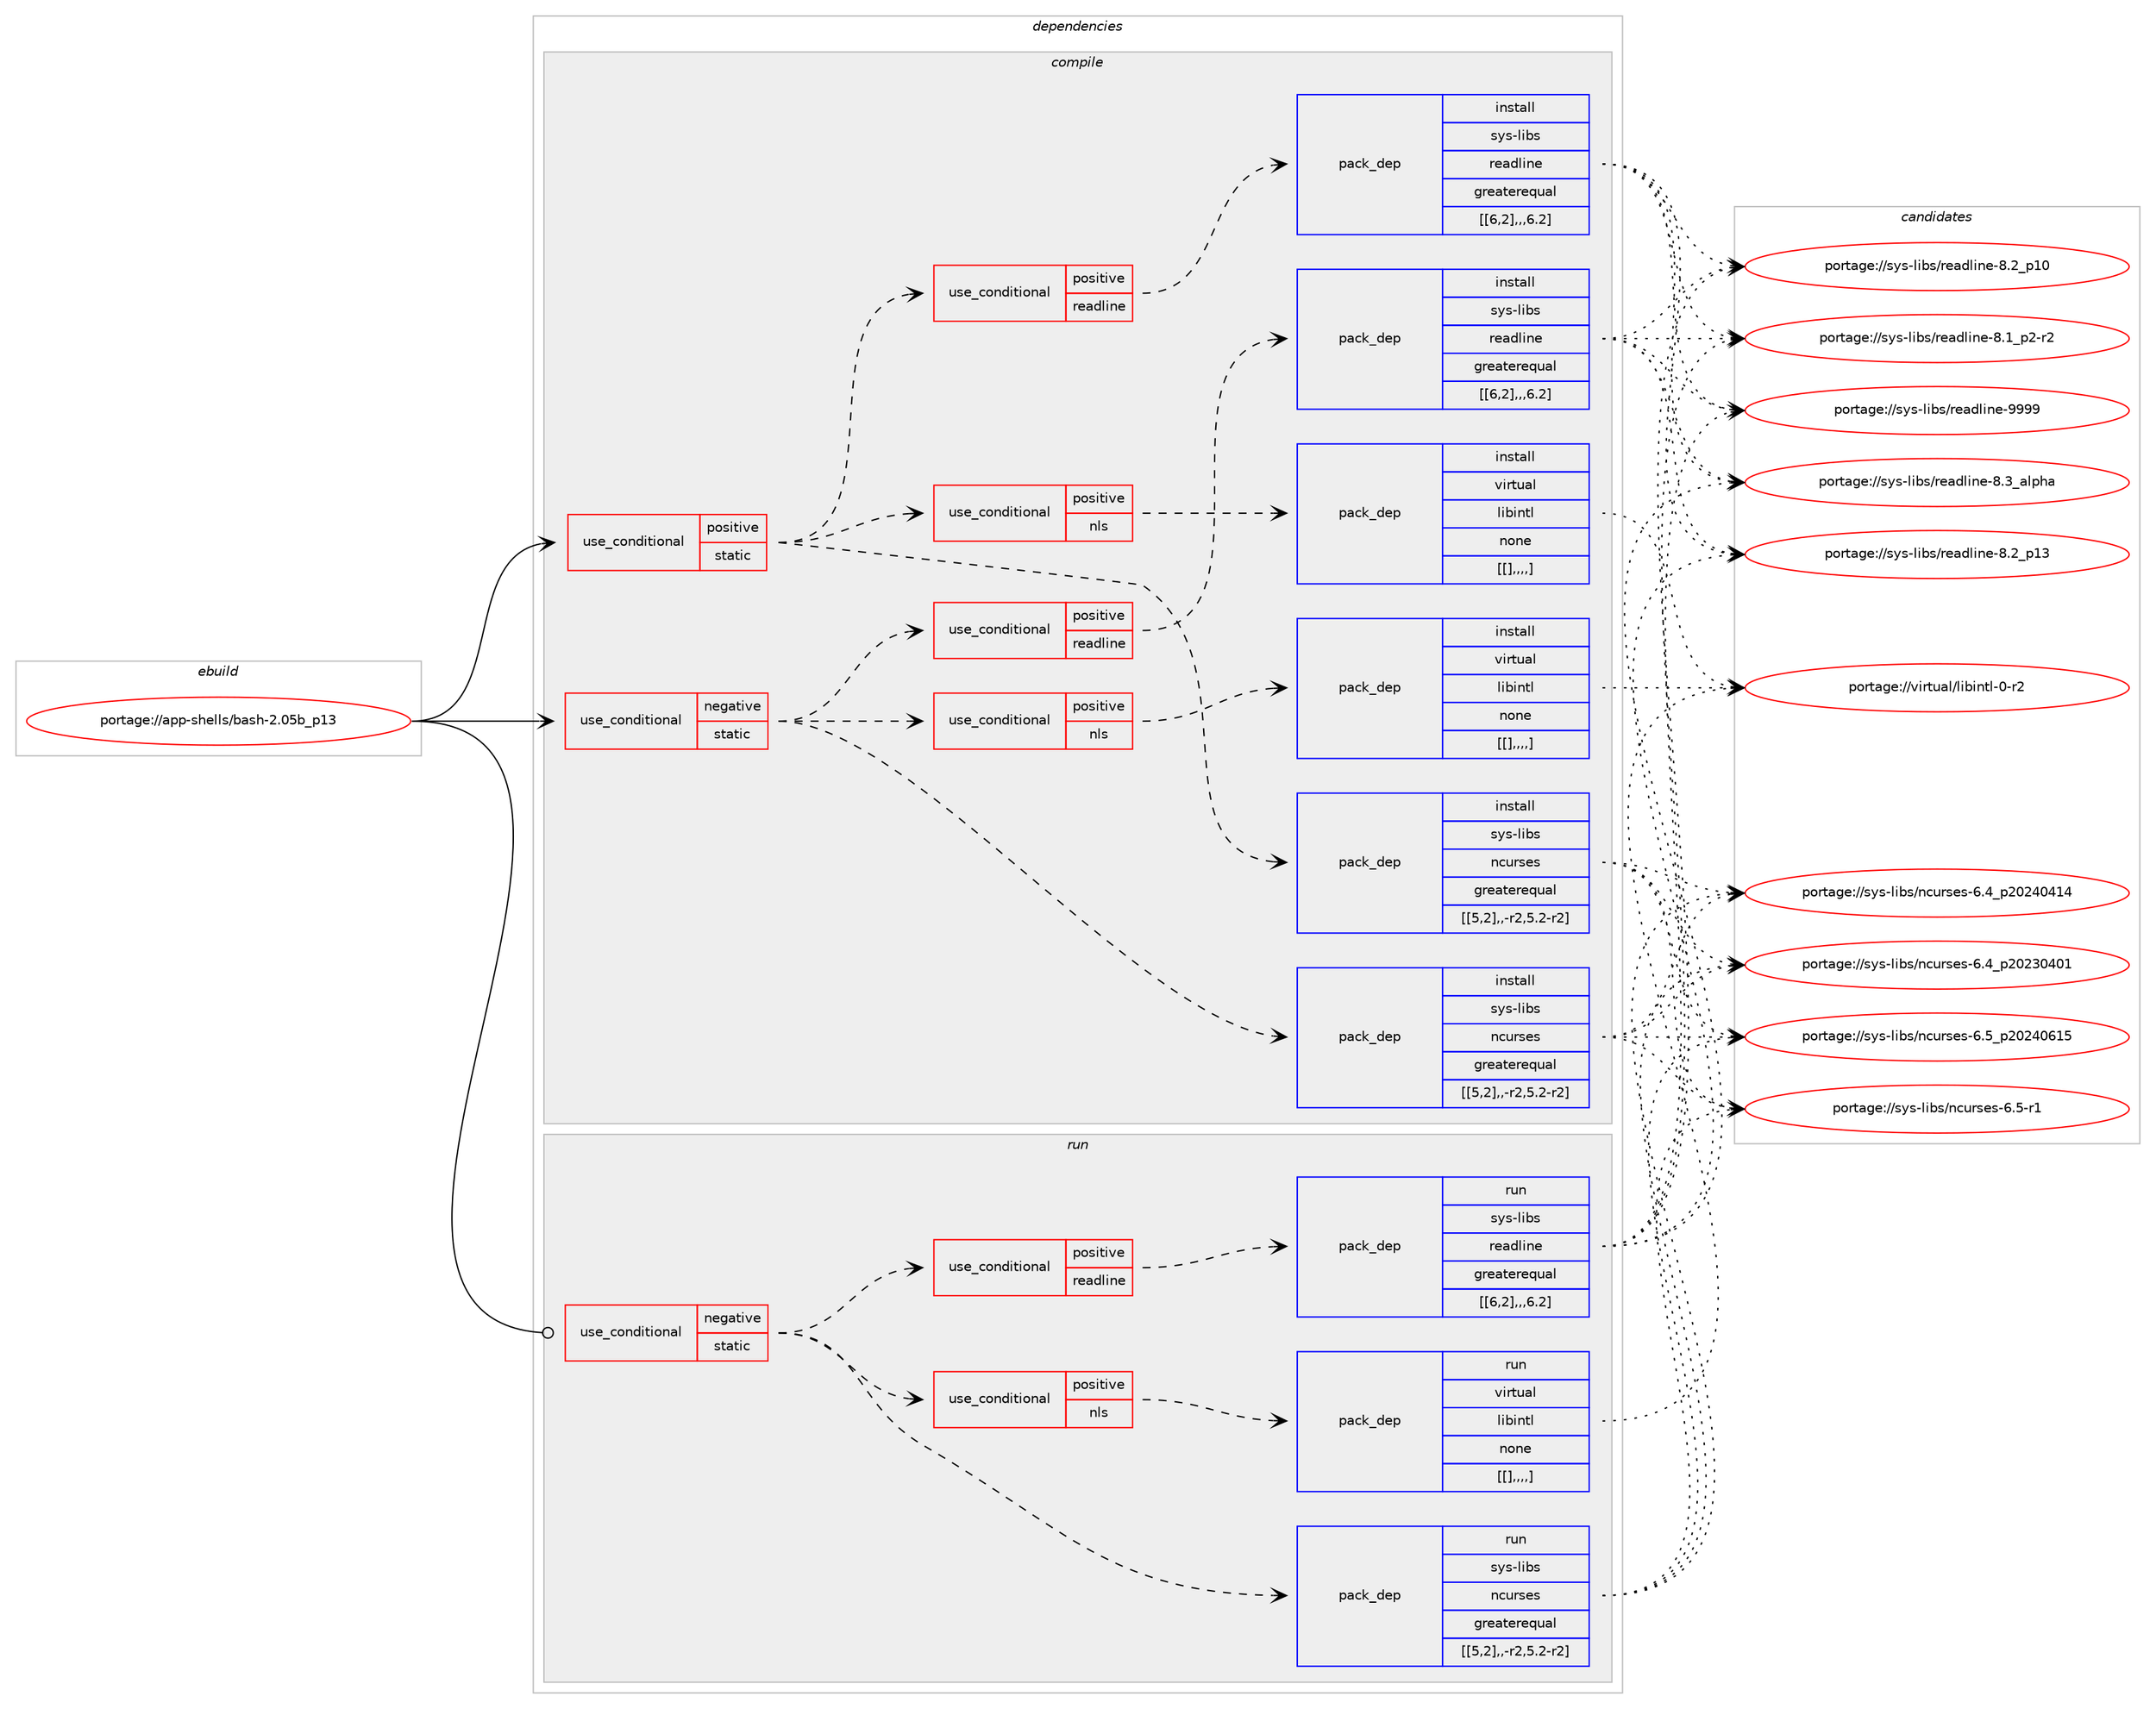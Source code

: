 digraph prolog {

# *************
# Graph options
# *************

newrank=true;
concentrate=true;
compound=true;
graph [rankdir=LR,fontname=Helvetica,fontsize=10,ranksep=1.5];#, ranksep=2.5, nodesep=0.2];
edge  [arrowhead=vee];
node  [fontname=Helvetica,fontsize=10];

# **********
# The ebuild
# **********

subgraph cluster_leftcol {
color=gray;
label=<<i>ebuild</i>>;
id [label="portage://app-shells/bash-2.05b_p13", color=red, width=4, href="../app-shells/bash-2.05b_p13.svg"];
}

# ****************
# The dependencies
# ****************

subgraph cluster_midcol {
color=gray;
label=<<i>dependencies</i>>;
subgraph cluster_compile {
fillcolor="#eeeeee";
style=filled;
label=<<i>compile</i>>;
subgraph cond14744 {
dependency52208 [label=<<TABLE BORDER="0" CELLBORDER="1" CELLSPACING="0" CELLPADDING="4"><TR><TD ROWSPAN="3" CELLPADDING="10">use_conditional</TD></TR><TR><TD>negative</TD></TR><TR><TD>static</TD></TR></TABLE>>, shape=none, color=red];
subgraph pack36988 {
dependency52209 [label=<<TABLE BORDER="0" CELLBORDER="1" CELLSPACING="0" CELLPADDING="4" WIDTH="220"><TR><TD ROWSPAN="6" CELLPADDING="30">pack_dep</TD></TR><TR><TD WIDTH="110">install</TD></TR><TR><TD>sys-libs</TD></TR><TR><TD>ncurses</TD></TR><TR><TD>greaterequal</TD></TR><TR><TD>[[5,2],,-r2,5.2-r2]</TD></TR></TABLE>>, shape=none, color=blue];
}
dependency52208:e -> dependency52209:w [weight=20,style="dashed",arrowhead="vee"];
subgraph cond14745 {
dependency52210 [label=<<TABLE BORDER="0" CELLBORDER="1" CELLSPACING="0" CELLPADDING="4"><TR><TD ROWSPAN="3" CELLPADDING="10">use_conditional</TD></TR><TR><TD>positive</TD></TR><TR><TD>nls</TD></TR></TABLE>>, shape=none, color=red];
subgraph pack36989 {
dependency52211 [label=<<TABLE BORDER="0" CELLBORDER="1" CELLSPACING="0" CELLPADDING="4" WIDTH="220"><TR><TD ROWSPAN="6" CELLPADDING="30">pack_dep</TD></TR><TR><TD WIDTH="110">install</TD></TR><TR><TD>virtual</TD></TR><TR><TD>libintl</TD></TR><TR><TD>none</TD></TR><TR><TD>[[],,,,]</TD></TR></TABLE>>, shape=none, color=blue];
}
dependency52210:e -> dependency52211:w [weight=20,style="dashed",arrowhead="vee"];
}
dependency52208:e -> dependency52210:w [weight=20,style="dashed",arrowhead="vee"];
subgraph cond14746 {
dependency52212 [label=<<TABLE BORDER="0" CELLBORDER="1" CELLSPACING="0" CELLPADDING="4"><TR><TD ROWSPAN="3" CELLPADDING="10">use_conditional</TD></TR><TR><TD>positive</TD></TR><TR><TD>readline</TD></TR></TABLE>>, shape=none, color=red];
subgraph pack36990 {
dependency52213 [label=<<TABLE BORDER="0" CELLBORDER="1" CELLSPACING="0" CELLPADDING="4" WIDTH="220"><TR><TD ROWSPAN="6" CELLPADDING="30">pack_dep</TD></TR><TR><TD WIDTH="110">install</TD></TR><TR><TD>sys-libs</TD></TR><TR><TD>readline</TD></TR><TR><TD>greaterequal</TD></TR><TR><TD>[[6,2],,,6.2]</TD></TR></TABLE>>, shape=none, color=blue];
}
dependency52212:e -> dependency52213:w [weight=20,style="dashed",arrowhead="vee"];
}
dependency52208:e -> dependency52212:w [weight=20,style="dashed",arrowhead="vee"];
}
id:e -> dependency52208:w [weight=20,style="solid",arrowhead="vee"];
subgraph cond14747 {
dependency52214 [label=<<TABLE BORDER="0" CELLBORDER="1" CELLSPACING="0" CELLPADDING="4"><TR><TD ROWSPAN="3" CELLPADDING="10">use_conditional</TD></TR><TR><TD>positive</TD></TR><TR><TD>static</TD></TR></TABLE>>, shape=none, color=red];
subgraph pack36991 {
dependency52215 [label=<<TABLE BORDER="0" CELLBORDER="1" CELLSPACING="0" CELLPADDING="4" WIDTH="220"><TR><TD ROWSPAN="6" CELLPADDING="30">pack_dep</TD></TR><TR><TD WIDTH="110">install</TD></TR><TR><TD>sys-libs</TD></TR><TR><TD>ncurses</TD></TR><TR><TD>greaterequal</TD></TR><TR><TD>[[5,2],,-r2,5.2-r2]</TD></TR></TABLE>>, shape=none, color=blue];
}
dependency52214:e -> dependency52215:w [weight=20,style="dashed",arrowhead="vee"];
subgraph cond14748 {
dependency52216 [label=<<TABLE BORDER="0" CELLBORDER="1" CELLSPACING="0" CELLPADDING="4"><TR><TD ROWSPAN="3" CELLPADDING="10">use_conditional</TD></TR><TR><TD>positive</TD></TR><TR><TD>nls</TD></TR></TABLE>>, shape=none, color=red];
subgraph pack36992 {
dependency52217 [label=<<TABLE BORDER="0" CELLBORDER="1" CELLSPACING="0" CELLPADDING="4" WIDTH="220"><TR><TD ROWSPAN="6" CELLPADDING="30">pack_dep</TD></TR><TR><TD WIDTH="110">install</TD></TR><TR><TD>virtual</TD></TR><TR><TD>libintl</TD></TR><TR><TD>none</TD></TR><TR><TD>[[],,,,]</TD></TR></TABLE>>, shape=none, color=blue];
}
dependency52216:e -> dependency52217:w [weight=20,style="dashed",arrowhead="vee"];
}
dependency52214:e -> dependency52216:w [weight=20,style="dashed",arrowhead="vee"];
subgraph cond14749 {
dependency52218 [label=<<TABLE BORDER="0" CELLBORDER="1" CELLSPACING="0" CELLPADDING="4"><TR><TD ROWSPAN="3" CELLPADDING="10">use_conditional</TD></TR><TR><TD>positive</TD></TR><TR><TD>readline</TD></TR></TABLE>>, shape=none, color=red];
subgraph pack36993 {
dependency52219 [label=<<TABLE BORDER="0" CELLBORDER="1" CELLSPACING="0" CELLPADDING="4" WIDTH="220"><TR><TD ROWSPAN="6" CELLPADDING="30">pack_dep</TD></TR><TR><TD WIDTH="110">install</TD></TR><TR><TD>sys-libs</TD></TR><TR><TD>readline</TD></TR><TR><TD>greaterequal</TD></TR><TR><TD>[[6,2],,,6.2]</TD></TR></TABLE>>, shape=none, color=blue];
}
dependency52218:e -> dependency52219:w [weight=20,style="dashed",arrowhead="vee"];
}
dependency52214:e -> dependency52218:w [weight=20,style="dashed",arrowhead="vee"];
}
id:e -> dependency52214:w [weight=20,style="solid",arrowhead="vee"];
}
subgraph cluster_compileandrun {
fillcolor="#eeeeee";
style=filled;
label=<<i>compile and run</i>>;
}
subgraph cluster_run {
fillcolor="#eeeeee";
style=filled;
label=<<i>run</i>>;
subgraph cond14750 {
dependency52220 [label=<<TABLE BORDER="0" CELLBORDER="1" CELLSPACING="0" CELLPADDING="4"><TR><TD ROWSPAN="3" CELLPADDING="10">use_conditional</TD></TR><TR><TD>negative</TD></TR><TR><TD>static</TD></TR></TABLE>>, shape=none, color=red];
subgraph pack36994 {
dependency52221 [label=<<TABLE BORDER="0" CELLBORDER="1" CELLSPACING="0" CELLPADDING="4" WIDTH="220"><TR><TD ROWSPAN="6" CELLPADDING="30">pack_dep</TD></TR><TR><TD WIDTH="110">run</TD></TR><TR><TD>sys-libs</TD></TR><TR><TD>ncurses</TD></TR><TR><TD>greaterequal</TD></TR><TR><TD>[[5,2],,-r2,5.2-r2]</TD></TR></TABLE>>, shape=none, color=blue];
}
dependency52220:e -> dependency52221:w [weight=20,style="dashed",arrowhead="vee"];
subgraph cond14751 {
dependency52222 [label=<<TABLE BORDER="0" CELLBORDER="1" CELLSPACING="0" CELLPADDING="4"><TR><TD ROWSPAN="3" CELLPADDING="10">use_conditional</TD></TR><TR><TD>positive</TD></TR><TR><TD>nls</TD></TR></TABLE>>, shape=none, color=red];
subgraph pack36995 {
dependency52223 [label=<<TABLE BORDER="0" CELLBORDER="1" CELLSPACING="0" CELLPADDING="4" WIDTH="220"><TR><TD ROWSPAN="6" CELLPADDING="30">pack_dep</TD></TR><TR><TD WIDTH="110">run</TD></TR><TR><TD>virtual</TD></TR><TR><TD>libintl</TD></TR><TR><TD>none</TD></TR><TR><TD>[[],,,,]</TD></TR></TABLE>>, shape=none, color=blue];
}
dependency52222:e -> dependency52223:w [weight=20,style="dashed",arrowhead="vee"];
}
dependency52220:e -> dependency52222:w [weight=20,style="dashed",arrowhead="vee"];
subgraph cond14752 {
dependency52224 [label=<<TABLE BORDER="0" CELLBORDER="1" CELLSPACING="0" CELLPADDING="4"><TR><TD ROWSPAN="3" CELLPADDING="10">use_conditional</TD></TR><TR><TD>positive</TD></TR><TR><TD>readline</TD></TR></TABLE>>, shape=none, color=red];
subgraph pack36996 {
dependency52225 [label=<<TABLE BORDER="0" CELLBORDER="1" CELLSPACING="0" CELLPADDING="4" WIDTH="220"><TR><TD ROWSPAN="6" CELLPADDING="30">pack_dep</TD></TR><TR><TD WIDTH="110">run</TD></TR><TR><TD>sys-libs</TD></TR><TR><TD>readline</TD></TR><TR><TD>greaterequal</TD></TR><TR><TD>[[6,2],,,6.2]</TD></TR></TABLE>>, shape=none, color=blue];
}
dependency52224:e -> dependency52225:w [weight=20,style="dashed",arrowhead="vee"];
}
dependency52220:e -> dependency52224:w [weight=20,style="dashed",arrowhead="vee"];
}
id:e -> dependency52220:w [weight=20,style="solid",arrowhead="odot"];
}
}

# **************
# The candidates
# **************

subgraph cluster_choices {
rank=same;
color=gray;
label=<<i>candidates</i>>;

subgraph choice36988 {
color=black;
nodesep=1;
choice1151211154510810598115471109911711411510111545544653951125048505248544953 [label="portage://sys-libs/ncurses-6.5_p20240615", color=red, width=4,href="../sys-libs/ncurses-6.5_p20240615.svg"];
choice11512111545108105981154711099117114115101115455446534511449 [label="portage://sys-libs/ncurses-6.5-r1", color=red, width=4,href="../sys-libs/ncurses-6.5-r1.svg"];
choice1151211154510810598115471109911711411510111545544652951125048505248524952 [label="portage://sys-libs/ncurses-6.4_p20240414", color=red, width=4,href="../sys-libs/ncurses-6.4_p20240414.svg"];
choice1151211154510810598115471109911711411510111545544652951125048505148524849 [label="portage://sys-libs/ncurses-6.4_p20230401", color=red, width=4,href="../sys-libs/ncurses-6.4_p20230401.svg"];
dependency52209:e -> choice1151211154510810598115471109911711411510111545544653951125048505248544953:w [style=dotted,weight="100"];
dependency52209:e -> choice11512111545108105981154711099117114115101115455446534511449:w [style=dotted,weight="100"];
dependency52209:e -> choice1151211154510810598115471109911711411510111545544652951125048505248524952:w [style=dotted,weight="100"];
dependency52209:e -> choice1151211154510810598115471109911711411510111545544652951125048505148524849:w [style=dotted,weight="100"];
}
subgraph choice36989 {
color=black;
nodesep=1;
choice11810511411611797108471081059810511011610845484511450 [label="portage://virtual/libintl-0-r2", color=red, width=4,href="../virtual/libintl-0-r2.svg"];
dependency52211:e -> choice11810511411611797108471081059810511011610845484511450:w [style=dotted,weight="100"];
}
subgraph choice36990 {
color=black;
nodesep=1;
choice115121115451081059811547114101971001081051101014557575757 [label="portage://sys-libs/readline-9999", color=red, width=4,href="../sys-libs/readline-9999.svg"];
choice1151211154510810598115471141019710010810511010145564651959710811210497 [label="portage://sys-libs/readline-8.3_alpha", color=red, width=4,href="../sys-libs/readline-8.3_alpha.svg"];
choice1151211154510810598115471141019710010810511010145564650951124951 [label="portage://sys-libs/readline-8.2_p13", color=red, width=4,href="../sys-libs/readline-8.2_p13.svg"];
choice1151211154510810598115471141019710010810511010145564650951124948 [label="portage://sys-libs/readline-8.2_p10", color=red, width=4,href="../sys-libs/readline-8.2_p10.svg"];
choice115121115451081059811547114101971001081051101014556464995112504511450 [label="portage://sys-libs/readline-8.1_p2-r2", color=red, width=4,href="../sys-libs/readline-8.1_p2-r2.svg"];
dependency52213:e -> choice115121115451081059811547114101971001081051101014557575757:w [style=dotted,weight="100"];
dependency52213:e -> choice1151211154510810598115471141019710010810511010145564651959710811210497:w [style=dotted,weight="100"];
dependency52213:e -> choice1151211154510810598115471141019710010810511010145564650951124951:w [style=dotted,weight="100"];
dependency52213:e -> choice1151211154510810598115471141019710010810511010145564650951124948:w [style=dotted,weight="100"];
dependency52213:e -> choice115121115451081059811547114101971001081051101014556464995112504511450:w [style=dotted,weight="100"];
}
subgraph choice36991 {
color=black;
nodesep=1;
choice1151211154510810598115471109911711411510111545544653951125048505248544953 [label="portage://sys-libs/ncurses-6.5_p20240615", color=red, width=4,href="../sys-libs/ncurses-6.5_p20240615.svg"];
choice11512111545108105981154711099117114115101115455446534511449 [label="portage://sys-libs/ncurses-6.5-r1", color=red, width=4,href="../sys-libs/ncurses-6.5-r1.svg"];
choice1151211154510810598115471109911711411510111545544652951125048505248524952 [label="portage://sys-libs/ncurses-6.4_p20240414", color=red, width=4,href="../sys-libs/ncurses-6.4_p20240414.svg"];
choice1151211154510810598115471109911711411510111545544652951125048505148524849 [label="portage://sys-libs/ncurses-6.4_p20230401", color=red, width=4,href="../sys-libs/ncurses-6.4_p20230401.svg"];
dependency52215:e -> choice1151211154510810598115471109911711411510111545544653951125048505248544953:w [style=dotted,weight="100"];
dependency52215:e -> choice11512111545108105981154711099117114115101115455446534511449:w [style=dotted,weight="100"];
dependency52215:e -> choice1151211154510810598115471109911711411510111545544652951125048505248524952:w [style=dotted,weight="100"];
dependency52215:e -> choice1151211154510810598115471109911711411510111545544652951125048505148524849:w [style=dotted,weight="100"];
}
subgraph choice36992 {
color=black;
nodesep=1;
choice11810511411611797108471081059810511011610845484511450 [label="portage://virtual/libintl-0-r2", color=red, width=4,href="../virtual/libintl-0-r2.svg"];
dependency52217:e -> choice11810511411611797108471081059810511011610845484511450:w [style=dotted,weight="100"];
}
subgraph choice36993 {
color=black;
nodesep=1;
choice115121115451081059811547114101971001081051101014557575757 [label="portage://sys-libs/readline-9999", color=red, width=4,href="../sys-libs/readline-9999.svg"];
choice1151211154510810598115471141019710010810511010145564651959710811210497 [label="portage://sys-libs/readline-8.3_alpha", color=red, width=4,href="../sys-libs/readline-8.3_alpha.svg"];
choice1151211154510810598115471141019710010810511010145564650951124951 [label="portage://sys-libs/readline-8.2_p13", color=red, width=4,href="../sys-libs/readline-8.2_p13.svg"];
choice1151211154510810598115471141019710010810511010145564650951124948 [label="portage://sys-libs/readline-8.2_p10", color=red, width=4,href="../sys-libs/readline-8.2_p10.svg"];
choice115121115451081059811547114101971001081051101014556464995112504511450 [label="portage://sys-libs/readline-8.1_p2-r2", color=red, width=4,href="../sys-libs/readline-8.1_p2-r2.svg"];
dependency52219:e -> choice115121115451081059811547114101971001081051101014557575757:w [style=dotted,weight="100"];
dependency52219:e -> choice1151211154510810598115471141019710010810511010145564651959710811210497:w [style=dotted,weight="100"];
dependency52219:e -> choice1151211154510810598115471141019710010810511010145564650951124951:w [style=dotted,weight="100"];
dependency52219:e -> choice1151211154510810598115471141019710010810511010145564650951124948:w [style=dotted,weight="100"];
dependency52219:e -> choice115121115451081059811547114101971001081051101014556464995112504511450:w [style=dotted,weight="100"];
}
subgraph choice36994 {
color=black;
nodesep=1;
choice1151211154510810598115471109911711411510111545544653951125048505248544953 [label="portage://sys-libs/ncurses-6.5_p20240615", color=red, width=4,href="../sys-libs/ncurses-6.5_p20240615.svg"];
choice11512111545108105981154711099117114115101115455446534511449 [label="portage://sys-libs/ncurses-6.5-r1", color=red, width=4,href="../sys-libs/ncurses-6.5-r1.svg"];
choice1151211154510810598115471109911711411510111545544652951125048505248524952 [label="portage://sys-libs/ncurses-6.4_p20240414", color=red, width=4,href="../sys-libs/ncurses-6.4_p20240414.svg"];
choice1151211154510810598115471109911711411510111545544652951125048505148524849 [label="portage://sys-libs/ncurses-6.4_p20230401", color=red, width=4,href="../sys-libs/ncurses-6.4_p20230401.svg"];
dependency52221:e -> choice1151211154510810598115471109911711411510111545544653951125048505248544953:w [style=dotted,weight="100"];
dependency52221:e -> choice11512111545108105981154711099117114115101115455446534511449:w [style=dotted,weight="100"];
dependency52221:e -> choice1151211154510810598115471109911711411510111545544652951125048505248524952:w [style=dotted,weight="100"];
dependency52221:e -> choice1151211154510810598115471109911711411510111545544652951125048505148524849:w [style=dotted,weight="100"];
}
subgraph choice36995 {
color=black;
nodesep=1;
choice11810511411611797108471081059810511011610845484511450 [label="portage://virtual/libintl-0-r2", color=red, width=4,href="../virtual/libintl-0-r2.svg"];
dependency52223:e -> choice11810511411611797108471081059810511011610845484511450:w [style=dotted,weight="100"];
}
subgraph choice36996 {
color=black;
nodesep=1;
choice115121115451081059811547114101971001081051101014557575757 [label="portage://sys-libs/readline-9999", color=red, width=4,href="../sys-libs/readline-9999.svg"];
choice1151211154510810598115471141019710010810511010145564651959710811210497 [label="portage://sys-libs/readline-8.3_alpha", color=red, width=4,href="../sys-libs/readline-8.3_alpha.svg"];
choice1151211154510810598115471141019710010810511010145564650951124951 [label="portage://sys-libs/readline-8.2_p13", color=red, width=4,href="../sys-libs/readline-8.2_p13.svg"];
choice1151211154510810598115471141019710010810511010145564650951124948 [label="portage://sys-libs/readline-8.2_p10", color=red, width=4,href="../sys-libs/readline-8.2_p10.svg"];
choice115121115451081059811547114101971001081051101014556464995112504511450 [label="portage://sys-libs/readline-8.1_p2-r2", color=red, width=4,href="../sys-libs/readline-8.1_p2-r2.svg"];
dependency52225:e -> choice115121115451081059811547114101971001081051101014557575757:w [style=dotted,weight="100"];
dependency52225:e -> choice1151211154510810598115471141019710010810511010145564651959710811210497:w [style=dotted,weight="100"];
dependency52225:e -> choice1151211154510810598115471141019710010810511010145564650951124951:w [style=dotted,weight="100"];
dependency52225:e -> choice1151211154510810598115471141019710010810511010145564650951124948:w [style=dotted,weight="100"];
dependency52225:e -> choice115121115451081059811547114101971001081051101014556464995112504511450:w [style=dotted,weight="100"];
}
}

}
